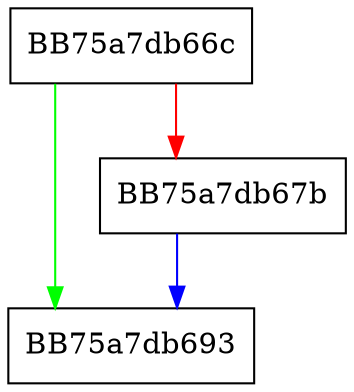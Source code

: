digraph VhdVolume {
  node [shape="box"];
  graph [splines=ortho];
  BB75a7db66c -> BB75a7db693 [color="green"];
  BB75a7db66c -> BB75a7db67b [color="red"];
  BB75a7db67b -> BB75a7db693 [color="blue"];
}